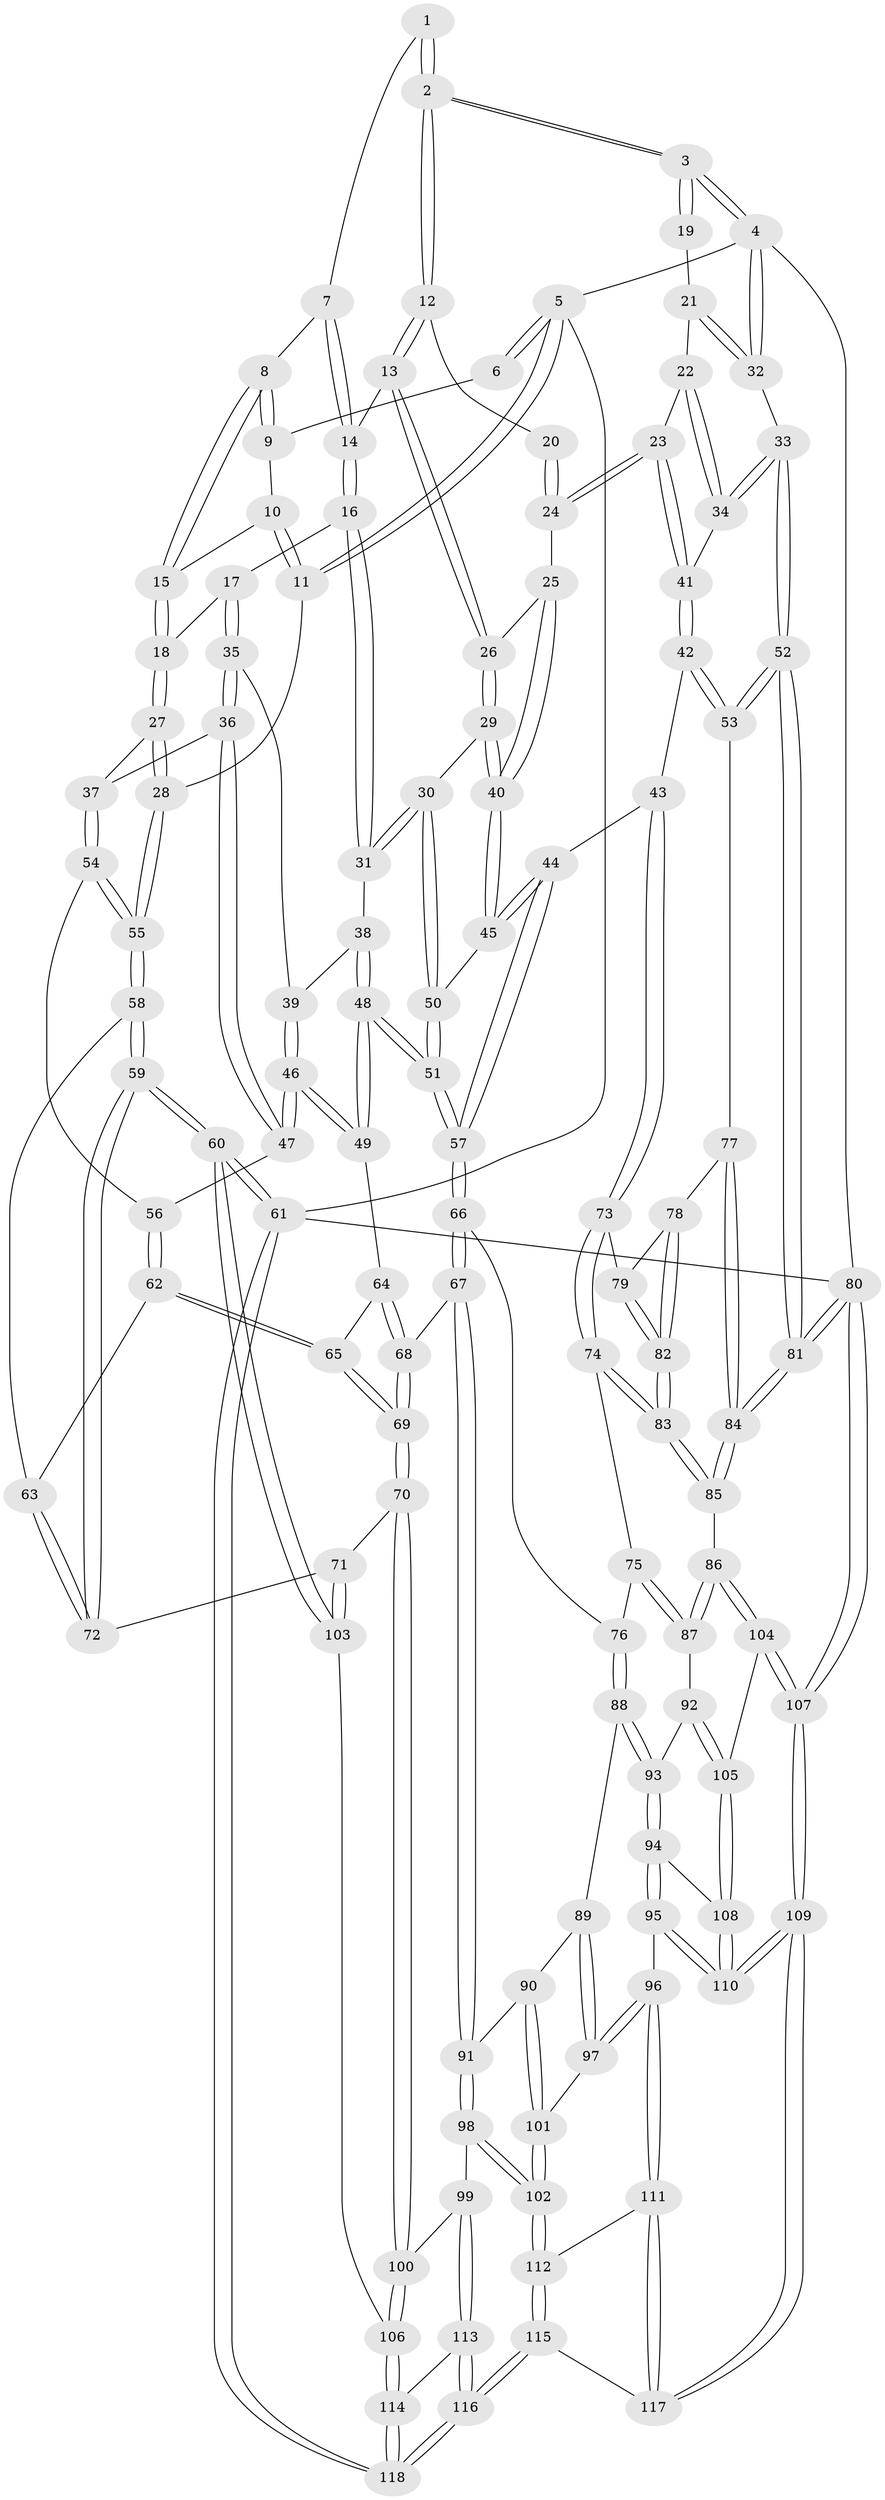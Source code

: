 // coarse degree distribution, {3: 0.2127659574468085, 5: 0.2978723404255319, 7: 0.0425531914893617, 4: 0.2978723404255319, 6: 0.0851063829787234, 2: 0.0425531914893617, 10: 0.02127659574468085}
// Generated by graph-tools (version 1.1) at 2025/21/03/04/25 18:21:31]
// undirected, 118 vertices, 292 edges
graph export_dot {
graph [start="1"]
  node [color=gray90,style=filled];
  1 [pos="+0.3218259869112548+0"];
  2 [pos="+0.5395477564348639+0"];
  3 [pos="+1+0"];
  4 [pos="+1+0"];
  5 [pos="+0+0"];
  6 [pos="+0.078836983804869+0"];
  7 [pos="+0.28120178030555837+0.08639127080568604"];
  8 [pos="+0.25397226441355536+0.09831730365495112"];
  9 [pos="+0.1741202694612771+0"];
  10 [pos="+0.19302584266219644+0.10578966192116784"];
  11 [pos="+0+0"];
  12 [pos="+0.5461662861992879+0"];
  13 [pos="+0.5378685494328254+0"];
  14 [pos="+0.41102743557458715+0.09341050115518379"];
  15 [pos="+0.23327058168911408+0.12941800998431788"];
  16 [pos="+0.36930666343474633+0.17209309359244418"];
  17 [pos="+0.27345513017923934+0.20521049500185395"];
  18 [pos="+0.2331512111492638+0.1887798718356149"];
  19 [pos="+0.8788569913903806+0.06631723469657232"];
  20 [pos="+0.8343088355024064+0.08331858994227945"];
  21 [pos="+0.9024246061648422+0.18319580799828314"];
  22 [pos="+0.8993644860320579+0.18827239841677537"];
  23 [pos="+0.7623660632534451+0.20108120474234378"];
  24 [pos="+0.7595705260526138+0.19798640319449154"];
  25 [pos="+0.6876600863937875+0.1880211159438991"];
  26 [pos="+0.575582702689864+0.10225375143736694"];
  27 [pos="+0.17532838460910666+0.22298298919495643"];
  28 [pos="+0+0.061540335609694526"];
  29 [pos="+0.516148222805661+0.2589979319996457"];
  30 [pos="+0.4927956890793539+0.286154104160117"];
  31 [pos="+0.4104786073555289+0.2720512484824419"];
  32 [pos="+1+0.18238442419610565"];
  33 [pos="+1+0.3651198025966326"];
  34 [pos="+0.9011545930235195+0.25751322038487634"];
  35 [pos="+0.3103106107204447+0.29947883435022715"];
  36 [pos="+0.20783158672533705+0.3389672194624339"];
  37 [pos="+0.18091371482653543+0.3261674493579784"];
  38 [pos="+0.35514239555080046+0.3085126033063632"];
  39 [pos="+0.3226867786088255+0.30657356490534693"];
  40 [pos="+0.6555648344330269+0.32781627960971654"];
  41 [pos="+0.8107490367696718+0.2904178467811774"];
  42 [pos="+0.7922092665951349+0.4646183054250497"];
  43 [pos="+0.7863409481096799+0.46794680972926356"];
  44 [pos="+0.7496140727079681+0.458457802436244"];
  45 [pos="+0.6618153678310891+0.35204692979561797"];
  46 [pos="+0.2800868116634476+0.4576497875143534"];
  47 [pos="+0.2647312212782521+0.4430752000287791"];
  48 [pos="+0.4154213126160829+0.4750201659456239"];
  49 [pos="+0.2818463624612172+0.46083925249082325"];
  50 [pos="+0.5016424800070769+0.37689289750427"];
  51 [pos="+0.46714766485745396+0.49858940559735826"];
  52 [pos="+1+0.45374299764975007"];
  53 [pos="+1+0.4629131659501556"];
  54 [pos="+0.05059165067376584+0.40793851426940875"];
  55 [pos="+0+0.30602972144056867"];
  56 [pos="+0.05851296122804697+0.4183778901429884"];
  57 [pos="+0.48382430161368456+0.527643619677477"];
  58 [pos="+0+0.4931761218987946"];
  59 [pos="+0+0.718329573330409"];
  60 [pos="+0+0.9185319274100195"];
  61 [pos="+0+1"];
  62 [pos="+0.10669907425828408+0.5207040475579833"];
  63 [pos="+0.04965196480391495+0.570382075093591"];
  64 [pos="+0.25810381936492743+0.4939714329733987"];
  65 [pos="+0.17004711076271686+0.563797088058585"];
  66 [pos="+0.4816862976890117+0.5507934635713183"];
  67 [pos="+0.38896156949316396+0.6700498990563125"];
  68 [pos="+0.34659510337728533+0.6720016101575874"];
  69 [pos="+0.1944098340867286+0.7101434988701886"];
  70 [pos="+0.1914685631159402+0.7142689313208169"];
  71 [pos="+0+0.7199408250996322"];
  72 [pos="+0+0.7160948118282613"];
  73 [pos="+0.7804208194320912+0.5241120659573921"];
  74 [pos="+0.7255210977599857+0.6337601715517791"];
  75 [pos="+0.7076296414298678+0.6586151960832038"];
  76 [pos="+0.6173129403026749+0.6881541581067695"];
  77 [pos="+0.9153034759689719+0.6439488763008018"];
  78 [pos="+0.9095106888488051+0.6453372862722537"];
  79 [pos="+0.8154794964719462+0.5790571508926251"];
  80 [pos="+1+1"];
  81 [pos="+1+0.8032787470102988"];
  82 [pos="+0.8622210086756406+0.7079520813034121"];
  83 [pos="+0.861577156811277+0.7217906052526986"];
  84 [pos="+0.9998443249725005+0.768838848061373"];
  85 [pos="+0.8695967420517287+0.7694177121448919"];
  86 [pos="+0.8636586936568388+0.7737815964199748"];
  87 [pos="+0.7765230829615313+0.7763108721750632"];
  88 [pos="+0.6165052336121273+0.691753373164077"];
  89 [pos="+0.5972331031403763+0.716248168318976"];
  90 [pos="+0.45907020375243385+0.7418133138217544"];
  91 [pos="+0.39674929713303186+0.6894945466447869"];
  92 [pos="+0.7633585466609549+0.7896487157587732"];
  93 [pos="+0.6834679124175991+0.8224629059290078"];
  94 [pos="+0.67453162219384+0.8388409099454854"];
  95 [pos="+0.6241113354035537+0.8871390944394824"];
  96 [pos="+0.624085989864807+0.8871371106632572"];
  97 [pos="+0.5395587306663856+0.8372422247008213"];
  98 [pos="+0.3750686246386005+0.8655977791495286"];
  99 [pos="+0.27306733419037627+0.8693565060030976"];
  100 [pos="+0.1999684175561287+0.7733901851658314"];
  101 [pos="+0.5240612607397329+0.8387564145685957"];
  102 [pos="+0.4341338834157201+0.9106099749000076"];
  103 [pos="+0.062320467515766254+0.8889338364166706"];
  104 [pos="+0.8588525332434258+0.8504591550884582"];
  105 [pos="+0.7743118016382147+0.8874502442801666"];
  106 [pos="+0.09458267824303473+0.9110400919540181"];
  107 [pos="+1+1"];
  108 [pos="+0.7669705340156794+0.9056418127392241"];
  109 [pos="+0.8665121868731691+1"];
  110 [pos="+0.7765280622081556+1"];
  111 [pos="+0.570118798865175+0.9563194649460561"];
  112 [pos="+0.4368563506186387+0.9429126870024584"];
  113 [pos="+0.25444996604080705+0.9305653018144526"];
  114 [pos="+0.10464791450779572+0.965198325325392"];
  115 [pos="+0.3894137541749346+1"];
  116 [pos="+0.363112402121272+1"];
  117 [pos="+0.5700398936898723+1"];
  118 [pos="+0+1"];
  1 -- 2;
  1 -- 2;
  1 -- 7;
  2 -- 3;
  2 -- 3;
  2 -- 12;
  2 -- 12;
  3 -- 4;
  3 -- 4;
  3 -- 19;
  3 -- 19;
  4 -- 5;
  4 -- 32;
  4 -- 32;
  4 -- 80;
  5 -- 6;
  5 -- 6;
  5 -- 11;
  5 -- 11;
  5 -- 61;
  6 -- 9;
  7 -- 8;
  7 -- 14;
  7 -- 14;
  8 -- 9;
  8 -- 9;
  8 -- 15;
  8 -- 15;
  9 -- 10;
  10 -- 11;
  10 -- 11;
  10 -- 15;
  11 -- 28;
  12 -- 13;
  12 -- 13;
  12 -- 20;
  13 -- 14;
  13 -- 26;
  13 -- 26;
  14 -- 16;
  14 -- 16;
  15 -- 18;
  15 -- 18;
  16 -- 17;
  16 -- 31;
  16 -- 31;
  17 -- 18;
  17 -- 35;
  17 -- 35;
  18 -- 27;
  18 -- 27;
  19 -- 21;
  20 -- 24;
  20 -- 24;
  21 -- 22;
  21 -- 32;
  21 -- 32;
  22 -- 23;
  22 -- 34;
  22 -- 34;
  23 -- 24;
  23 -- 24;
  23 -- 41;
  23 -- 41;
  24 -- 25;
  25 -- 26;
  25 -- 40;
  25 -- 40;
  26 -- 29;
  26 -- 29;
  27 -- 28;
  27 -- 28;
  27 -- 37;
  28 -- 55;
  28 -- 55;
  29 -- 30;
  29 -- 40;
  29 -- 40;
  30 -- 31;
  30 -- 31;
  30 -- 50;
  30 -- 50;
  31 -- 38;
  32 -- 33;
  33 -- 34;
  33 -- 34;
  33 -- 52;
  33 -- 52;
  34 -- 41;
  35 -- 36;
  35 -- 36;
  35 -- 39;
  36 -- 37;
  36 -- 47;
  36 -- 47;
  37 -- 54;
  37 -- 54;
  38 -- 39;
  38 -- 48;
  38 -- 48;
  39 -- 46;
  39 -- 46;
  40 -- 45;
  40 -- 45;
  41 -- 42;
  41 -- 42;
  42 -- 43;
  42 -- 53;
  42 -- 53;
  43 -- 44;
  43 -- 73;
  43 -- 73;
  44 -- 45;
  44 -- 45;
  44 -- 57;
  44 -- 57;
  45 -- 50;
  46 -- 47;
  46 -- 47;
  46 -- 49;
  46 -- 49;
  47 -- 56;
  48 -- 49;
  48 -- 49;
  48 -- 51;
  48 -- 51;
  49 -- 64;
  50 -- 51;
  50 -- 51;
  51 -- 57;
  51 -- 57;
  52 -- 53;
  52 -- 53;
  52 -- 81;
  52 -- 81;
  53 -- 77;
  54 -- 55;
  54 -- 55;
  54 -- 56;
  55 -- 58;
  55 -- 58;
  56 -- 62;
  56 -- 62;
  57 -- 66;
  57 -- 66;
  58 -- 59;
  58 -- 59;
  58 -- 63;
  59 -- 60;
  59 -- 60;
  59 -- 72;
  59 -- 72;
  60 -- 61;
  60 -- 61;
  60 -- 103;
  60 -- 103;
  61 -- 118;
  61 -- 118;
  61 -- 80;
  62 -- 63;
  62 -- 65;
  62 -- 65;
  63 -- 72;
  63 -- 72;
  64 -- 65;
  64 -- 68;
  64 -- 68;
  65 -- 69;
  65 -- 69;
  66 -- 67;
  66 -- 67;
  66 -- 76;
  67 -- 68;
  67 -- 91;
  67 -- 91;
  68 -- 69;
  68 -- 69;
  69 -- 70;
  69 -- 70;
  70 -- 71;
  70 -- 100;
  70 -- 100;
  71 -- 72;
  71 -- 103;
  71 -- 103;
  73 -- 74;
  73 -- 74;
  73 -- 79;
  74 -- 75;
  74 -- 83;
  74 -- 83;
  75 -- 76;
  75 -- 87;
  75 -- 87;
  76 -- 88;
  76 -- 88;
  77 -- 78;
  77 -- 84;
  77 -- 84;
  78 -- 79;
  78 -- 82;
  78 -- 82;
  79 -- 82;
  79 -- 82;
  80 -- 81;
  80 -- 81;
  80 -- 107;
  80 -- 107;
  81 -- 84;
  81 -- 84;
  82 -- 83;
  82 -- 83;
  83 -- 85;
  83 -- 85;
  84 -- 85;
  84 -- 85;
  85 -- 86;
  86 -- 87;
  86 -- 87;
  86 -- 104;
  86 -- 104;
  87 -- 92;
  88 -- 89;
  88 -- 93;
  88 -- 93;
  89 -- 90;
  89 -- 97;
  89 -- 97;
  90 -- 91;
  90 -- 101;
  90 -- 101;
  91 -- 98;
  91 -- 98;
  92 -- 93;
  92 -- 105;
  92 -- 105;
  93 -- 94;
  93 -- 94;
  94 -- 95;
  94 -- 95;
  94 -- 108;
  95 -- 96;
  95 -- 110;
  95 -- 110;
  96 -- 97;
  96 -- 97;
  96 -- 111;
  96 -- 111;
  97 -- 101;
  98 -- 99;
  98 -- 102;
  98 -- 102;
  99 -- 100;
  99 -- 113;
  99 -- 113;
  100 -- 106;
  100 -- 106;
  101 -- 102;
  101 -- 102;
  102 -- 112;
  102 -- 112;
  103 -- 106;
  104 -- 105;
  104 -- 107;
  104 -- 107;
  105 -- 108;
  105 -- 108;
  106 -- 114;
  106 -- 114;
  107 -- 109;
  107 -- 109;
  108 -- 110;
  108 -- 110;
  109 -- 110;
  109 -- 110;
  109 -- 117;
  109 -- 117;
  111 -- 112;
  111 -- 117;
  111 -- 117;
  112 -- 115;
  112 -- 115;
  113 -- 114;
  113 -- 116;
  113 -- 116;
  114 -- 118;
  114 -- 118;
  115 -- 116;
  115 -- 116;
  115 -- 117;
  116 -- 118;
  116 -- 118;
}
